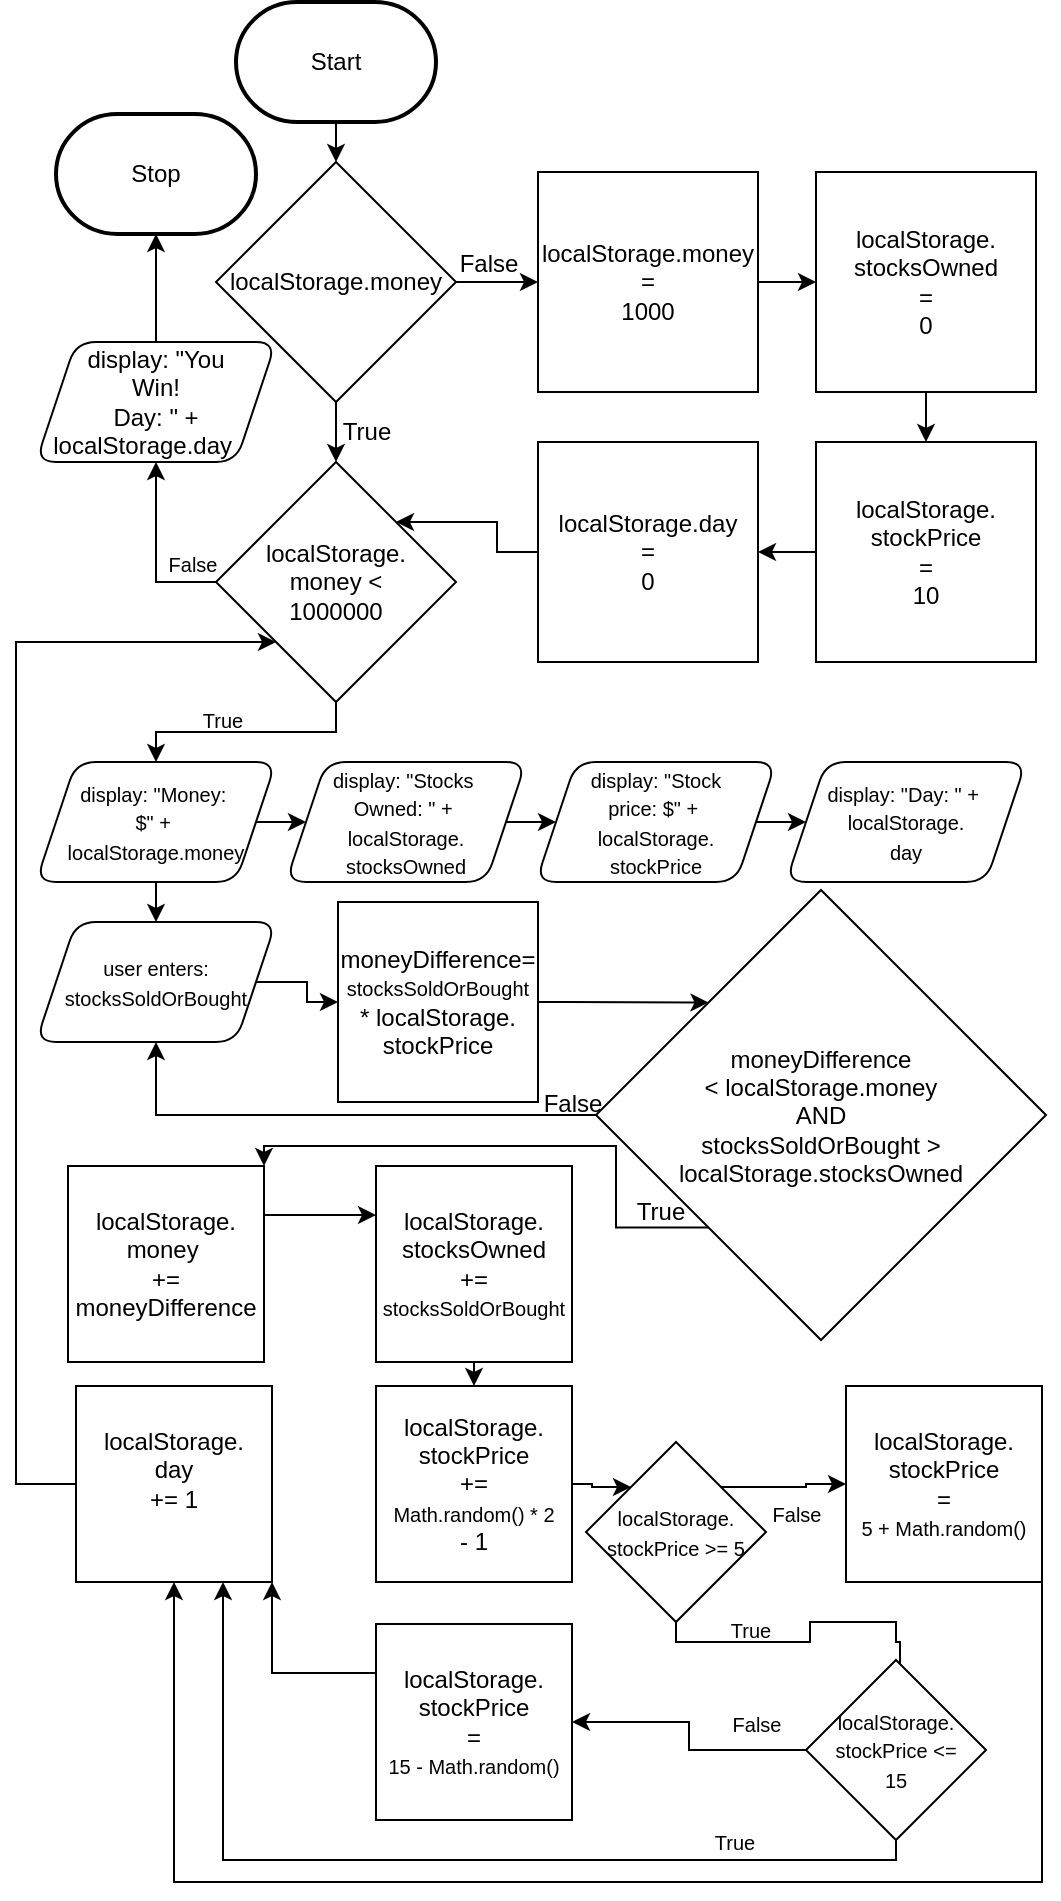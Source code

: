 <mxfile>
    <diagram id="HIP3nbAZw_EuaXWnEj3U" name="Page-1">
        <mxGraphModel dx="2340" dy="703" grid="1" gridSize="10" guides="1" tooltips="1" connect="1" arrows="1" fold="1" page="1" pageScale="1" pageWidth="850" pageHeight="1100" math="0" shadow="0">
            <root>
                <mxCell id="0"/>
                <mxCell id="1" parent="0"/>
                <mxCell id="26" style="edgeStyle=orthogonalEdgeStyle;rounded=0;html=1;exitX=0.5;exitY=1;exitDx=0;exitDy=0;exitPerimeter=0;entryX=0.5;entryY=0;entryDx=0;entryDy=0;" edge="1" parent="1" source="2" target="25">
                    <mxGeometry relative="1" as="geometry"/>
                </mxCell>
                <mxCell id="2" value="Start" style="strokeWidth=2;html=1;shape=mxgraph.flowchart.terminator;whiteSpace=wrap;" parent="1" vertex="1">
                    <mxGeometry x="230" y="141" width="100" height="60" as="geometry"/>
                </mxCell>
                <mxCell id="3" value="Stop" style="strokeWidth=2;html=1;shape=mxgraph.flowchart.terminator;whiteSpace=wrap;" parent="1" vertex="1">
                    <mxGeometry x="140" y="197" width="100" height="60" as="geometry"/>
                </mxCell>
                <mxCell id="28" style="edgeStyle=orthogonalEdgeStyle;rounded=0;html=1;exitX=1;exitY=0.5;exitDx=0;exitDy=0;entryX=0;entryY=0.5;entryDx=0;entryDy=0;" edge="1" parent="1" source="25" target="27">
                    <mxGeometry relative="1" as="geometry"/>
                </mxCell>
                <mxCell id="58" style="edgeStyle=orthogonalEdgeStyle;rounded=0;html=1;exitX=0.5;exitY=1;exitDx=0;exitDy=0;entryX=0.5;entryY=0;entryDx=0;entryDy=0;" edge="1" parent="1" source="25" target="57">
                    <mxGeometry relative="1" as="geometry"/>
                </mxCell>
                <mxCell id="25" value="localStorage.money&lt;br&gt;" style="rhombus;whiteSpace=wrap;html=1;" vertex="1" parent="1">
                    <mxGeometry x="220" y="221" width="120" height="120" as="geometry"/>
                </mxCell>
                <mxCell id="50" style="edgeStyle=orthogonalEdgeStyle;rounded=0;html=1;exitX=1;exitY=0.5;exitDx=0;exitDy=0;entryX=0;entryY=0.5;entryDx=0;entryDy=0;" edge="1" parent="1" source="27" target="51">
                    <mxGeometry relative="1" as="geometry">
                        <mxPoint x="540" y="281.444" as="targetPoint"/>
                    </mxGeometry>
                </mxCell>
                <mxCell id="27" value="localStorage.money&lt;br&gt;=&lt;br&gt;1000" style="whiteSpace=wrap;html=1;aspect=fixed;" vertex="1" parent="1">
                    <mxGeometry x="381" y="226" width="110" height="110" as="geometry"/>
                </mxCell>
                <mxCell id="29" value="False" style="text;html=1;align=center;verticalAlign=middle;resizable=0;points=[];autosize=1;strokeColor=none;fillColor=none;" vertex="1" parent="1">
                    <mxGeometry x="331" y="257" width="50" height="30" as="geometry"/>
                </mxCell>
                <mxCell id="31" value="True" style="text;html=1;align=center;verticalAlign=middle;resizable=0;points=[];autosize=1;strokeColor=none;fillColor=none;" vertex="1" parent="1">
                    <mxGeometry x="270" y="341" width="50" height="30" as="geometry"/>
                </mxCell>
                <mxCell id="53" style="edgeStyle=orthogonalEdgeStyle;rounded=0;html=1;exitX=0.5;exitY=1;exitDx=0;exitDy=0;entryX=0.5;entryY=0;entryDx=0;entryDy=0;" edge="1" parent="1" source="51" target="52">
                    <mxGeometry relative="1" as="geometry"/>
                </mxCell>
                <mxCell id="51" value="localStorage.&lt;br&gt;stocksOwned&lt;br&gt;=&lt;br&gt;0" style="whiteSpace=wrap;html=1;aspect=fixed;" vertex="1" parent="1">
                    <mxGeometry x="520" y="226" width="110" height="110" as="geometry"/>
                </mxCell>
                <mxCell id="55" style="edgeStyle=orthogonalEdgeStyle;rounded=0;html=1;exitX=0;exitY=0.5;exitDx=0;exitDy=0;entryX=1;entryY=0.5;entryDx=0;entryDy=0;" edge="1" parent="1" source="52" target="54">
                    <mxGeometry relative="1" as="geometry"/>
                </mxCell>
                <mxCell id="52" value="localStorage.&lt;br&gt;stockPrice&lt;br&gt;=&lt;br&gt;10" style="whiteSpace=wrap;html=1;aspect=fixed;" vertex="1" parent="1">
                    <mxGeometry x="520" y="361" width="110" height="110" as="geometry"/>
                </mxCell>
                <mxCell id="59" style="edgeStyle=orthogonalEdgeStyle;rounded=0;html=1;exitX=0;exitY=0.5;exitDx=0;exitDy=0;entryX=1;entryY=0;entryDx=0;entryDy=0;" edge="1" parent="1" source="54" target="57">
                    <mxGeometry relative="1" as="geometry"/>
                </mxCell>
                <mxCell id="54" value="localStorage.day&lt;br&gt;=&lt;br&gt;0" style="whiteSpace=wrap;html=1;aspect=fixed;" vertex="1" parent="1">
                    <mxGeometry x="381" y="361" width="110" height="110" as="geometry"/>
                </mxCell>
                <mxCell id="60" style="edgeStyle=orthogonalEdgeStyle;rounded=0;html=1;exitX=0;exitY=0.5;exitDx=0;exitDy=0;entryX=0.5;entryY=1;entryDx=0;entryDy=0;" edge="1" parent="1" source="57" target="61">
                    <mxGeometry relative="1" as="geometry">
                        <mxPoint x="190" y="431.444" as="targetPoint"/>
                    </mxGeometry>
                </mxCell>
                <mxCell id="71" style="edgeStyle=orthogonalEdgeStyle;rounded=0;html=1;exitX=0.5;exitY=1;exitDx=0;exitDy=0;entryX=0.5;entryY=0;entryDx=0;entryDy=0;fontSize=10;" edge="1" parent="1" source="57" target="64">
                    <mxGeometry relative="1" as="geometry"/>
                </mxCell>
                <mxCell id="57" value="localStorage.&lt;br&gt;money &amp;lt;&lt;br&gt;1000000" style="rhombus;whiteSpace=wrap;html=1;" vertex="1" parent="1">
                    <mxGeometry x="220" y="371" width="120" height="120" as="geometry"/>
                </mxCell>
                <mxCell id="62" style="edgeStyle=orthogonalEdgeStyle;rounded=0;html=1;exitX=0.5;exitY=0;exitDx=0;exitDy=0;entryX=0.5;entryY=1;entryDx=0;entryDy=0;entryPerimeter=0;" edge="1" parent="1" source="61" target="3">
                    <mxGeometry relative="1" as="geometry"/>
                </mxCell>
                <mxCell id="61" value="display: &quot;You &lt;br&gt;Win!&lt;br&gt;Day: &quot; + &lt;br&gt;localStorage.day&amp;nbsp; &amp;nbsp;&amp;nbsp;" style="shape=parallelogram;perimeter=parallelogramPerimeter;whiteSpace=wrap;html=1;fixedSize=1;rounded=1;" vertex="1" parent="1">
                    <mxGeometry x="130" y="311" width="120" height="60" as="geometry"/>
                </mxCell>
                <mxCell id="66" style="edgeStyle=orthogonalEdgeStyle;rounded=0;html=1;exitX=1;exitY=0.5;exitDx=0;exitDy=0;entryX=0;entryY=0.5;entryDx=0;entryDy=0;fontSize=10;" edge="1" parent="1" source="64" target="65">
                    <mxGeometry relative="1" as="geometry"/>
                </mxCell>
                <mxCell id="74" style="edgeStyle=orthogonalEdgeStyle;rounded=0;html=1;exitX=0.5;exitY=1;exitDx=0;exitDy=0;entryX=0.5;entryY=0;entryDx=0;entryDy=0;fontSize=10;" edge="1" parent="1" source="64" target="73">
                    <mxGeometry relative="1" as="geometry"/>
                </mxCell>
                <mxCell id="64" value="&lt;font style=&quot;font-size: 10px;&quot;&gt;display: &quot;Money:&amp;nbsp;&lt;br&gt;$&quot; +&amp;nbsp;&lt;br&gt;localStorage.money&lt;/font&gt;" style="shape=parallelogram;perimeter=parallelogramPerimeter;whiteSpace=wrap;html=1;fixedSize=1;rounded=1;" vertex="1" parent="1">
                    <mxGeometry x="130" y="521" width="120" height="60" as="geometry"/>
                </mxCell>
                <mxCell id="68" style="edgeStyle=orthogonalEdgeStyle;rounded=0;html=1;exitX=1;exitY=0.5;exitDx=0;exitDy=0;entryX=0;entryY=0.5;entryDx=0;entryDy=0;fontSize=10;" edge="1" parent="1" source="65" target="67">
                    <mxGeometry relative="1" as="geometry">
                        <Array as="points">
                            <mxPoint x="390" y="551"/>
                            <mxPoint x="390" y="551"/>
                        </Array>
                    </mxGeometry>
                </mxCell>
                <mxCell id="65" value="&lt;font style=&quot;font-size: 10px;&quot;&gt;display: &quot;Stocks&amp;nbsp;&lt;br&gt;Owned: &quot; +&amp;nbsp;&lt;br&gt;localStorage.&lt;br&gt;stocksOwned&lt;br&gt;&lt;/font&gt;" style="shape=parallelogram;perimeter=parallelogramPerimeter;whiteSpace=wrap;html=1;fixedSize=1;rounded=1;" vertex="1" parent="1">
                    <mxGeometry x="255" y="521" width="120" height="60" as="geometry"/>
                </mxCell>
                <mxCell id="70" style="edgeStyle=orthogonalEdgeStyle;rounded=0;html=1;exitX=1;exitY=0.5;exitDx=0;exitDy=0;entryX=0;entryY=0.5;entryDx=0;entryDy=0;fontSize=10;" edge="1" parent="1" source="67" target="69">
                    <mxGeometry relative="1" as="geometry">
                        <Array as="points">
                            <mxPoint x="510" y="551"/>
                            <mxPoint x="510" y="551"/>
                        </Array>
                    </mxGeometry>
                </mxCell>
                <mxCell id="67" value="&lt;font style=&quot;&quot;&gt;&lt;span style=&quot;font-size: 10px;&quot;&gt;display: &quot;Stock &lt;br&gt;price: $&quot; +&amp;nbsp;&lt;/span&gt;&lt;br&gt;&lt;span style=&quot;font-size: 10px;&quot;&gt;localStorage.&lt;/span&gt;&lt;br&gt;&lt;span style=&quot;font-size: 10px;&quot;&gt;stockPrice&lt;/span&gt;&lt;br&gt;&lt;/font&gt;" style="shape=parallelogram;perimeter=parallelogramPerimeter;whiteSpace=wrap;html=1;fixedSize=1;rounded=1;" vertex="1" parent="1">
                    <mxGeometry x="380" y="521" width="120" height="60" as="geometry"/>
                </mxCell>
                <mxCell id="69" value="&lt;font style=&quot;&quot;&gt;&lt;span style=&quot;font-size: 10px;&quot;&gt;display: &quot;Day: &quot; +&amp;nbsp;&lt;/span&gt;&lt;br&gt;&lt;span style=&quot;font-size: 10px;&quot;&gt;localStorage.&lt;/span&gt;&lt;br&gt;&lt;span style=&quot;font-size: 10px;&quot;&gt;day&lt;/span&gt;&lt;br&gt;&lt;/font&gt;" style="shape=parallelogram;perimeter=parallelogramPerimeter;whiteSpace=wrap;html=1;fixedSize=1;rounded=1;" vertex="1" parent="1">
                    <mxGeometry x="505" y="521" width="120" height="60" as="geometry"/>
                </mxCell>
                <mxCell id="81" style="edgeStyle=orthogonalEdgeStyle;html=1;exitX=1;exitY=0.5;exitDx=0;exitDy=0;entryX=0;entryY=0.5;entryDx=0;entryDy=0;rounded=0;" edge="1" parent="1" source="73" target="79">
                    <mxGeometry relative="1" as="geometry"/>
                </mxCell>
                <mxCell id="73" value="&lt;font style=&quot;&quot;&gt;&lt;span style=&quot;font-size: 10px;&quot;&gt;user enters: &lt;br&gt;stocksSoldOrBought&lt;/span&gt;&lt;br&gt;&lt;/font&gt;" style="shape=parallelogram;perimeter=parallelogramPerimeter;whiteSpace=wrap;html=1;fixedSize=1;rounded=1;" vertex="1" parent="1">
                    <mxGeometry x="130" y="601" width="120" height="60" as="geometry"/>
                </mxCell>
                <mxCell id="85" style="edgeStyle=orthogonalEdgeStyle;rounded=0;html=1;exitX=1;exitY=0.5;exitDx=0;exitDy=0;entryX=0;entryY=0;entryDx=0;entryDy=0;fontSize=12;" edge="1" parent="1" source="79" target="83">
                    <mxGeometry relative="1" as="geometry"/>
                </mxCell>
                <mxCell id="79" value="moneyDifference=&lt;br&gt;&lt;span style=&quot;font-size: 10px;&quot;&gt;stocksSoldOrBought&lt;/span&gt;&lt;br style=&quot;&quot;&gt;&lt;font style=&quot;font-size: 12px;&quot;&gt;* localStorage.&lt;br&gt;stockPrice&lt;br&gt;&lt;/font&gt;" style="whiteSpace=wrap;html=1;aspect=fixed;" vertex="1" parent="1">
                    <mxGeometry x="281" y="591" width="100" height="100" as="geometry"/>
                </mxCell>
                <mxCell id="86" style="edgeStyle=orthogonalEdgeStyle;rounded=0;html=1;exitX=0;exitY=0.5;exitDx=0;exitDy=0;entryX=0.5;entryY=1;entryDx=0;entryDy=0;fontSize=12;" edge="1" parent="1" source="83" target="73">
                    <mxGeometry relative="1" as="geometry"/>
                </mxCell>
                <mxCell id="94" style="edgeStyle=orthogonalEdgeStyle;rounded=0;html=1;exitX=0;exitY=1;exitDx=0;exitDy=0;entryX=1;entryY=0;entryDx=0;entryDy=0;fontSize=12;" edge="1" parent="1" source="83" target="89">
                    <mxGeometry relative="1" as="geometry">
                        <Array as="points">
                            <mxPoint x="420" y="754"/>
                            <mxPoint x="420" y="713"/>
                            <mxPoint x="244" y="713"/>
                        </Array>
                    </mxGeometry>
                </mxCell>
                <mxCell id="83" value="moneyDifference&lt;br&gt;&amp;lt; localStorage.money&lt;br&gt;AND&lt;br&gt;stocksSoldOrBought &amp;gt;&lt;br&gt;localStorage.stocksOwned" style="rhombus;whiteSpace=wrap;html=1;fontSize=12;" vertex="1" parent="1">
                    <mxGeometry x="410" y="585" width="225" height="225" as="geometry"/>
                </mxCell>
                <mxCell id="87" value="False" style="text;html=1;align=center;verticalAlign=middle;resizable=0;points=[];autosize=1;strokeColor=none;fillColor=none;fontSize=12;" vertex="1" parent="1">
                    <mxGeometry x="373" y="677" width="50" height="30" as="geometry"/>
                </mxCell>
                <mxCell id="96" style="edgeStyle=orthogonalEdgeStyle;rounded=0;html=1;exitX=1;exitY=0.25;exitDx=0;exitDy=0;entryX=0;entryY=0.25;entryDx=0;entryDy=0;fontSize=12;" edge="1" parent="1" source="89" target="92">
                    <mxGeometry relative="1" as="geometry"/>
                </mxCell>
                <mxCell id="89" value="&lt;font style=&quot;font-size: 12px;&quot;&gt;localStorage.&lt;br&gt;money&amp;nbsp;&lt;br&gt;+=&lt;br&gt;moneyDifference&lt;br&gt;&lt;/font&gt;" style="whiteSpace=wrap;html=1;aspect=fixed;" vertex="1" parent="1">
                    <mxGeometry x="146" y="723" width="98" height="98" as="geometry"/>
                </mxCell>
                <mxCell id="91" value="True" style="text;html=1;align=center;verticalAlign=middle;resizable=0;points=[];autosize=1;strokeColor=none;fillColor=none;fontSize=12;" vertex="1" parent="1">
                    <mxGeometry x="417" y="731" width="50" height="30" as="geometry"/>
                </mxCell>
                <mxCell id="98" style="edgeStyle=orthogonalEdgeStyle;rounded=0;html=1;exitX=0.5;exitY=1;exitDx=0;exitDy=0;entryX=0.5;entryY=0;entryDx=0;entryDy=0;fontSize=12;" edge="1" parent="1" source="92" target="97">
                    <mxGeometry relative="1" as="geometry"/>
                </mxCell>
                <mxCell id="92" value="&lt;font style=&quot;font-size: 12px;&quot;&gt;localStorage.&lt;br&gt;stocksOwned&lt;br&gt;+=&lt;br&gt;&lt;span style=&quot;font-size: 10px;&quot;&gt;stocksSoldOrBought&lt;/span&gt;&lt;br&gt;&lt;/font&gt;" style="whiteSpace=wrap;html=1;aspect=fixed;" vertex="1" parent="1">
                    <mxGeometry x="300" y="723" width="98" height="98" as="geometry"/>
                </mxCell>
                <mxCell id="128" style="edgeStyle=orthogonalEdgeStyle;rounded=0;html=1;exitX=1;exitY=0.5;exitDx=0;exitDy=0;entryX=0;entryY=0;entryDx=0;entryDy=0;fontSize=10;" edge="1" parent="1" source="97" target="104">
                    <mxGeometry relative="1" as="geometry"/>
                </mxCell>
                <mxCell id="97" value="&lt;font style=&quot;&quot;&gt;localStorage.&lt;br&gt;stockPrice&lt;br&gt;+=&lt;br&gt;&lt;span style=&quot;font-size: 10px;&quot;&gt;Math.random() * 2&lt;br&gt;&lt;/span&gt;- 1&lt;br&gt;&lt;/font&gt;" style="whiteSpace=wrap;html=1;aspect=fixed;" vertex="1" parent="1">
                    <mxGeometry x="300" y="833" width="98" height="98" as="geometry"/>
                </mxCell>
                <mxCell id="145" style="edgeStyle=orthogonalEdgeStyle;rounded=0;html=1;exitX=0;exitY=0.5;exitDx=0;exitDy=0;fontSize=10;entryX=0;entryY=1;entryDx=0;entryDy=0;" edge="1" parent="1" source="99" target="57">
                    <mxGeometry relative="1" as="geometry">
                        <mxPoint x="120" y="451" as="targetPoint"/>
                        <Array as="points">
                            <mxPoint x="120" y="882"/>
                            <mxPoint x="120" y="461"/>
                        </Array>
                    </mxGeometry>
                </mxCell>
                <mxCell id="99" value="&lt;font style=&quot;&quot;&gt;localStorage.&lt;br&gt;day&lt;br&gt;+= 1&lt;br&gt;&lt;br&gt;&lt;/font&gt;" style="whiteSpace=wrap;html=1;aspect=fixed;" vertex="1" parent="1">
                    <mxGeometry x="150" y="833" width="98" height="98" as="geometry"/>
                </mxCell>
                <mxCell id="136" style="edgeStyle=orthogonalEdgeStyle;rounded=0;html=1;exitX=0.5;exitY=1;exitDx=0;exitDy=0;entryX=0;entryY=0;entryDx=0;entryDy=0;fontSize=10;" edge="1" parent="1" source="104" target="135">
                    <mxGeometry relative="1" as="geometry">
                        <Array as="points">
                            <mxPoint x="450" y="961"/>
                            <mxPoint x="517" y="961"/>
                            <mxPoint x="517" y="951"/>
                            <mxPoint x="560" y="951"/>
                            <mxPoint x="560" y="961"/>
                            <mxPoint x="562" y="961"/>
                        </Array>
                    </mxGeometry>
                </mxCell>
                <mxCell id="140" style="edgeStyle=orthogonalEdgeStyle;rounded=0;html=1;exitX=1;exitY=0;exitDx=0;exitDy=0;fontSize=10;" edge="1" parent="1" source="104" target="110">
                    <mxGeometry relative="1" as="geometry"/>
                </mxCell>
                <mxCell id="104" value="&lt;font style=&quot;font-size: 10px;&quot;&gt;localStorage.&lt;br&gt;stockPrice &amp;gt;= 5&lt;/font&gt;" style="rhombus;whiteSpace=wrap;html=1;fontSize=12;" vertex="1" parent="1">
                    <mxGeometry x="405" y="861" width="90" height="90" as="geometry"/>
                </mxCell>
                <mxCell id="141" style="edgeStyle=orthogonalEdgeStyle;rounded=0;html=1;exitX=1;exitY=1;exitDx=0;exitDy=0;fontSize=10;entryX=0.5;entryY=1;entryDx=0;entryDy=0;" edge="1" parent="1" source="110" target="99">
                    <mxGeometry relative="1" as="geometry">
                        <mxPoint x="630" y="1091.0" as="targetPoint"/>
                        <Array as="points">
                            <mxPoint x="633" y="1081"/>
                            <mxPoint x="199" y="1081"/>
                        </Array>
                    </mxGeometry>
                </mxCell>
                <mxCell id="110" value="&lt;font style=&quot;&quot;&gt;localStorage.&lt;br&gt;stockPrice&lt;br&gt;=&lt;br&gt;&lt;span style=&quot;font-size: 10px;&quot;&gt;5 + Math.random()&lt;/span&gt;&lt;br&gt;&lt;/font&gt;" style="whiteSpace=wrap;html=1;aspect=fixed;" vertex="1" parent="1">
                    <mxGeometry x="535" y="833" width="98" height="98" as="geometry"/>
                </mxCell>
                <mxCell id="125" value="True" style="text;html=1;align=center;verticalAlign=middle;resizable=0;points=[];autosize=1;strokeColor=none;fillColor=none;fontSize=10;" vertex="1" parent="1">
                    <mxGeometry x="467" y="940" width="40" height="30" as="geometry"/>
                </mxCell>
                <mxCell id="130" value="False" style="text;html=1;align=center;verticalAlign=middle;resizable=0;points=[];autosize=1;strokeColor=none;fillColor=none;fontSize=10;" vertex="1" parent="1">
                    <mxGeometry x="485" y="882" width="50" height="30" as="geometry"/>
                </mxCell>
                <mxCell id="138" style="edgeStyle=orthogonalEdgeStyle;rounded=0;html=1;exitX=0;exitY=0.5;exitDx=0;exitDy=0;entryX=1;entryY=0.5;entryDx=0;entryDy=0;fontSize=10;" edge="1" parent="1" source="135" target="137">
                    <mxGeometry relative="1" as="geometry"/>
                </mxCell>
                <mxCell id="143" style="edgeStyle=orthogonalEdgeStyle;rounded=0;html=1;exitX=0.5;exitY=1;exitDx=0;exitDy=0;entryX=0.75;entryY=1;entryDx=0;entryDy=0;fontSize=10;" edge="1" parent="1" source="135" target="99">
                    <mxGeometry relative="1" as="geometry"/>
                </mxCell>
                <mxCell id="144" value="True" style="edgeLabel;html=1;align=center;verticalAlign=middle;resizable=0;points=[];fontSize=10;" vertex="1" connectable="0" parent="143">
                    <mxGeometry x="-0.625" y="-9" relative="1" as="geometry">
                        <mxPoint as="offset"/>
                    </mxGeometry>
                </mxCell>
                <mxCell id="135" value="&lt;font style=&quot;font-size: 10px;&quot;&gt;localStorage.&lt;br&gt;stockPrice &amp;lt;= &lt;br&gt;15&lt;/font&gt;" style="rhombus;whiteSpace=wrap;html=1;fontSize=12;" vertex="1" parent="1">
                    <mxGeometry x="515" y="970" width="90" height="90" as="geometry"/>
                </mxCell>
                <mxCell id="142" style="edgeStyle=orthogonalEdgeStyle;rounded=0;html=1;exitX=0;exitY=0.25;exitDx=0;exitDy=0;entryX=1;entryY=1;entryDx=0;entryDy=0;fontSize=10;" edge="1" parent="1" source="137" target="99">
                    <mxGeometry relative="1" as="geometry"/>
                </mxCell>
                <mxCell id="137" value="&lt;font style=&quot;&quot;&gt;localStorage.&lt;br&gt;stockPrice&lt;br&gt;=&lt;br&gt;&lt;span style=&quot;font-size: 10px;&quot;&gt;15 - Math.random()&lt;/span&gt;&lt;br&gt;&lt;/font&gt;" style="whiteSpace=wrap;html=1;aspect=fixed;" vertex="1" parent="1">
                    <mxGeometry x="300" y="952" width="98" height="98" as="geometry"/>
                </mxCell>
                <mxCell id="139" value="False" style="text;html=1;align=center;verticalAlign=middle;resizable=0;points=[];autosize=1;strokeColor=none;fillColor=none;fontSize=10;" vertex="1" parent="1">
                    <mxGeometry x="465" y="987" width="50" height="30" as="geometry"/>
                </mxCell>
                <mxCell id="146" value="False" style="text;html=1;align=center;verticalAlign=middle;resizable=0;points=[];autosize=1;strokeColor=none;fillColor=none;fontSize=10;" vertex="1" parent="1">
                    <mxGeometry x="183" y="407" width="50" height="30" as="geometry"/>
                </mxCell>
                <mxCell id="147" value="True" style="text;html=1;align=center;verticalAlign=middle;resizable=0;points=[];autosize=1;strokeColor=none;fillColor=none;fontSize=10;" vertex="1" parent="1">
                    <mxGeometry x="203" y="485" width="40" height="30" as="geometry"/>
                </mxCell>
            </root>
        </mxGraphModel>
    </diagram>
</mxfile>